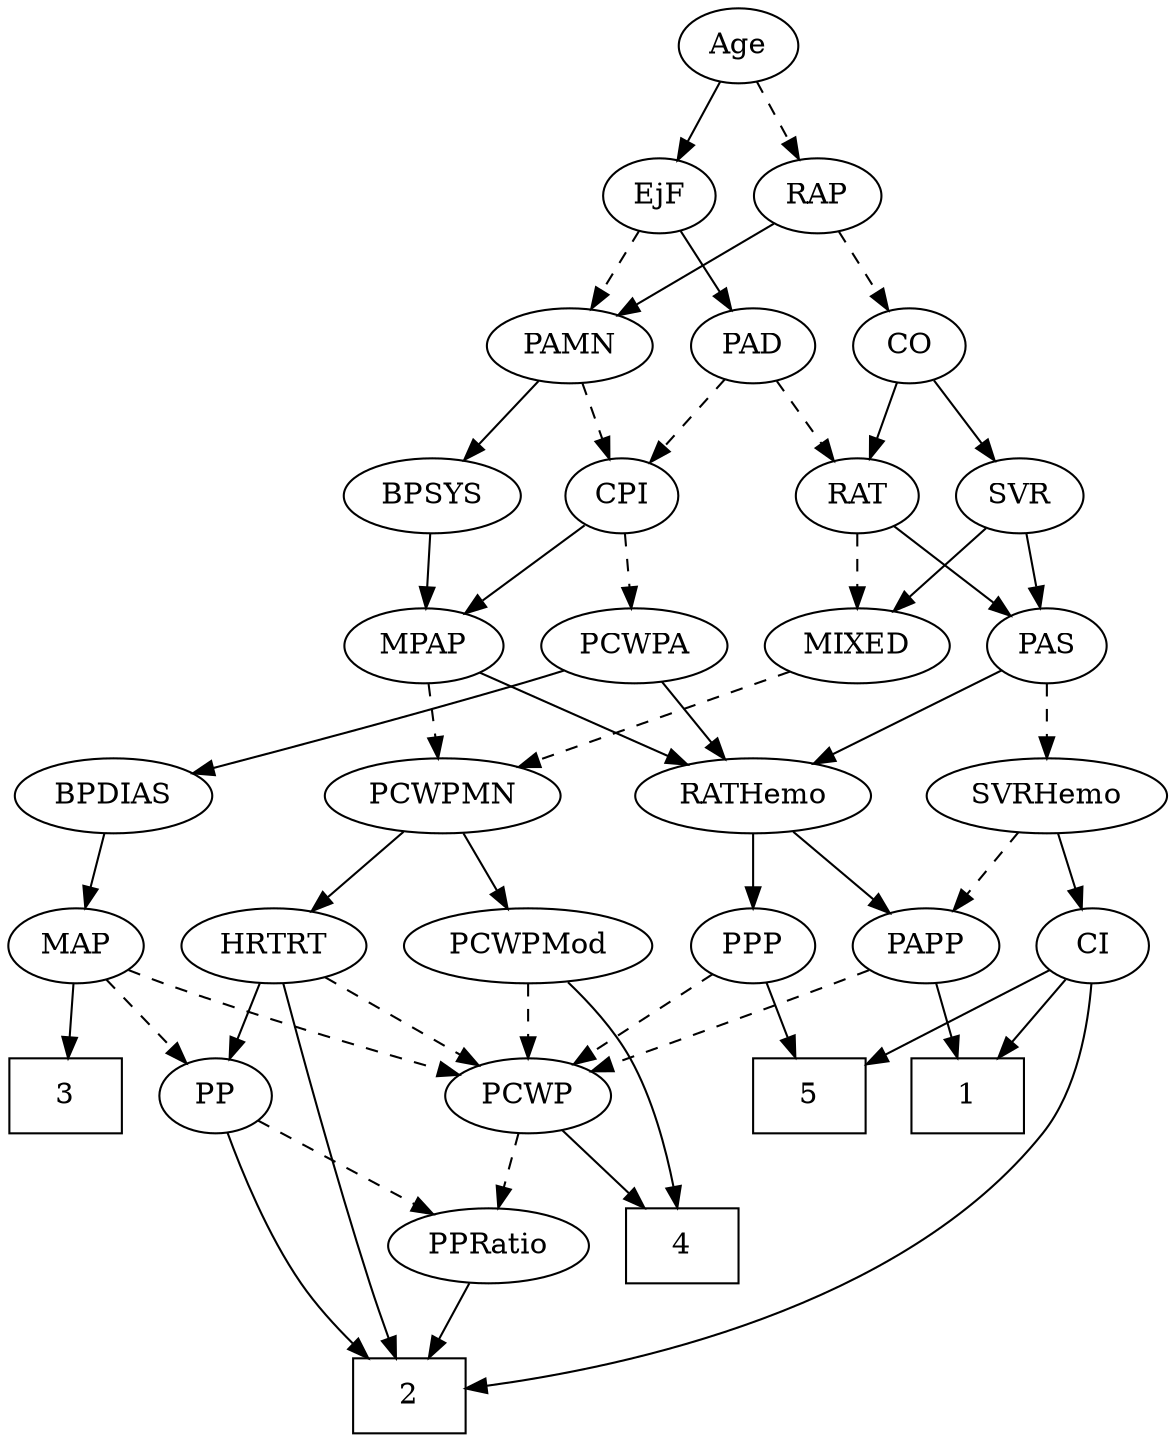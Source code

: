 strict digraph {
	graph [bb="0,0,508,684"];
	node [label="\N"];
	1	[height=0.5,
		pos="424,162",
		shape=box,
		width=0.75];
	2	[height=0.5,
		pos="133,18",
		shape=box,
		width=0.75];
	3	[height=0.5,
		pos="27,162",
		shape=box,
		width=0.75];
	4	[height=0.5,
		pos="261,90",
		shape=box,
		width=0.75];
	5	[height=0.5,
		pos="351,162",
		shape=box,
		width=0.75];
	Age	[height=0.5,
		pos="219,666",
		width=0.75];
	EjF	[height=0.5,
		pos="183,594",
		width=0.75];
	Age -> EjF	[pos="e,191.3,611.15 210.65,648.76 206.29,640.28 200.85,629.71 195.96,620.2",
		style=solid];
	RAP	[height=0.5,
		pos="256,594",
		width=0.77632];
	Age -> RAP	[pos="e,247.46,611.15 227.58,648.76 232.06,640.28 237.65,629.71 242.68,620.2",
		style=dashed];
	PAD	[height=0.5,
		pos="137,522",
		width=0.79437];
	EjF -> PAD	[pos="e,147.4,538.82 172.56,577.12 166.8,568.34 159.52,557.26 153.04,547.42",
		style=solid];
	PAMN	[height=0.5,
		pos="220,522",
		width=1.011];
	EjF -> PAMN	[pos="e,211.21,539.63 191.58,576.76 196,568.4 201.49,558.02 206.47,548.61",
		style=dashed];
	CO	[height=0.5,
		pos="303,522",
		width=0.75];
	RAP -> CO	[pos="e,292.38,538.82 266.67,577.12 272.55,568.34 279.99,557.26 286.61,547.42",
		style=dashed];
	RAP -> PAMN	[pos="e,228.55,539.63 247.65,576.76 243.35,568.4 238.01,558.02 233.17,548.61",
		style=solid];
	MIXED	[height=0.5,
		pos="303,378",
		width=1.1193];
	PCWPMN	[height=0.5,
		pos="210,306",
		width=1.3902];
	MIXED -> PCWPMN	[pos="e,230.66,322.55 283.28,362.15 270.35,352.43 253.24,339.54 238.8,328.68",
		style=dashed];
	MPAP	[height=0.5,
		pos="210,378",
		width=0.97491];
	RATHemo	[height=0.5,
		pos="327,306",
		width=1.3721];
	MPAP -> RATHemo	[pos="e,302.26,321.8 232.01,363.83 249.34,353.46 273.8,338.83 293.55,327.01",
		style=solid];
	MPAP -> PCWPMN	[pos="e,210,324.1 210,359.7 210,351.98 210,342.71 210,334.11",
		style=dashed];
	BPSYS	[height=0.5,
		pos="220,450",
		width=1.0471];
	BPSYS -> MPAP	[pos="e,212.44,396.1 217.53,431.7 216.43,423.98 215.1,414.71 213.87,406.11",
		style=solid];
	CPI	[height=0.5,
		pos="137,450",
		width=0.75];
	PAD -> CPI	[pos="e,137,468.1 137,503.7 137,495.98 137,486.71 137,478.11",
		style=dashed];
	RAT	[height=0.5,
		pos="303,450",
		width=0.75827];
	PAD -> RAT	[pos="e,281.41,461.49 159.43,510.75 164.53,508.48 169.93,506.12 175,504 215.5,487.03 226.68,485.38 267,468 268.61,467.3 270.26,466.58 \
271.92,465.84",
		style=dashed];
	CO -> RAT	[pos="e,303,468.1 303,503.7 303,495.98 303,486.71 303,478.11",
		style=solid];
	SVR	[height=0.5,
		pos="376,450",
		width=0.77632];
	CO -> SVR	[pos="e,361,465.38 317.77,506.83 328.09,496.94 342.06,483.55 353.73,472.36",
		style=solid];
	PAS	[height=0.5,
		pos="388,378",
		width=0.75];
	PAS -> RATHemo	[pos="e,341.2,323.29 375.06,362.15 367.15,353.07 356.84,341.24 347.8,330.87",
		style=solid];
	SVRHemo	[height=0.5,
		pos="444,306",
		width=1.3902];
	PAS -> SVRHemo	[pos="e,430.7,323.63 400.15,361.81 407.19,353.02 416.22,341.73 424.25,331.69",
		style=dashed];
	PAMN -> BPSYS	[pos="e,220,468.1 220,503.7 220,495.98 220,486.71 220,478.11",
		style=solid];
	PAMN -> CPI	[pos="e,153.17,464.64 202.4,506.15 190.34,495.98 174.2,482.37 160.97,471.21",
		style=dashed];
	PPP	[height=0.5,
		pos="327,234",
		width=0.75];
	RATHemo -> PPP	[pos="e,327,252.1 327,287.7 327,279.98 327,270.71 327,262.11",
		style=solid];
	PAPP	[height=0.5,
		pos="404,234",
		width=0.88464];
	RATHemo -> PAPP	[pos="e,387.91,249.63 344.47,289.12 355.07,279.48 368.74,267.06 380.3,256.54",
		style=solid];
	CPI -> MPAP	[pos="e,194.24,394.11 151.77,434.83 161.79,425.23 175.25,412.33 186.7,401.34",
		style=solid];
	PCWPA	[height=0.5,
		pos="115,378",
		width=1.1555];
	CPI -> PCWPA	[pos="e,120.43,396.28 131.67,432.05 129.22,424.26 126.26,414.82 123.51,406.08",
		style=dashed];
	RAT -> MIXED	[pos="e,303,396.1 303,431.7 303,423.98 303,414.71 303,406.11",
		style=dashed];
	RAT -> PAS	[pos="e,371.66,392.46 319.39,435.5 331.97,425.14 349.54,410.67 363.75,398.97",
		style=solid];
	SVR -> MIXED	[pos="e,319.38,394.7 360.87,434.5 351.03,425.06 337.99,412.56 326.78,401.81",
		style=solid];
	SVR -> PAS	[pos="e,385.04,396.28 378.9,432.05 380.23,424.35 381.82,415.03 383.31,406.36",
		style=solid];
	PCWPMod	[height=0.5,
		pos="230,234",
		width=1.4443];
	PCWPMod -> 4	[pos="e,268.32,108.22 248.56,216.84 258.14,207.23 268.88,194.17 274,180 281.26,159.89 277.04,135.84 271.54,117.81",
		style=solid];
	PCWP	[height=0.5,
		pos="230,162",
		width=0.97491];
	PCWPMod -> PCWP	[pos="e,230,180.1 230,215.7 230,207.98 230,198.71 230,190.11",
		style=dashed];
	PCWPA -> RATHemo	[pos="e,291.5,318.65 146.82,366.37 153.17,364.26 159.8,362.05 166,360 205.11,347.04 249.6,332.41 281.89,321.8",
		style=solid];
	BPDIAS	[height=0.5,
		pos="66,306",
		width=1.1735];
	PCWPA -> BPDIAS	[pos="e,77.529,323.47 103.39,360.41 97.407,351.87 89.995,341.28 83.351,331.79",
		style=solid];
	PCWPMN -> PCWPMod	[pos="e,225.06,252.28 214.84,288.05 217.07,280.26 219.77,270.82 222.26,262.08",
		style=solid];
	HRTRT	[height=0.5,
		pos="120,234",
		width=1.1013];
	PCWPMN -> HRTRT	[pos="e,139.3,250.01 190.03,289.46 177.5,279.72 161.19,267.04 147.46,256.36",
		style=solid];
	CI	[height=0.5,
		pos="481,234",
		width=0.75];
	SVRHemo -> CI	[pos="e,472.38,251.31 452.96,288.05 457.34,279.77 462.7,269.62 467.56,260.42",
		style=solid];
	SVRHemo -> PAPP	[pos="e,413.32,251.31 434.32,288.05 429.53,279.68 423.66,269.4 418.36,260.13",
		style=dashed];
	MAP	[height=0.5,
		pos="32,234",
		width=0.84854];
	BPDIAS -> MAP	[pos="e,40.155,251.79 57.77,288.05 53.802,279.89 48.957,269.91 44.543,260.82",
		style=solid];
	MAP -> 3	[pos="e,28.222,180.1 30.764,215.7 30.213,207.98 29.551,198.71 28.937,190.11",
		style=solid];
	PP	[height=0.5,
		pos="99,162",
		width=0.75];
	MAP -> PP	[pos="e,84.95,177.68 46.538,217.81 55.705,208.23 67.697,195.7 77.901,185.04",
		style=dashed];
	MAP -> PCWP	[pos="e,200.42,171.99 55.786,222.23 60.778,220.08 66.035,217.91 71,216 111.38,200.51 158.46,185.14 190.86,174.97",
		style=dashed];
	PP -> 2	[pos="e,105.63,28.33 81.383,147.86 70.05,138.25 56.303,124.1 50,108 44.168,93.101 42.312,86.032 50,72 59.913,53.909 78.919,41.098 96.244,\
32.608",
		style=solid];
	PPRatio	[height=0.5,
		pos="99,90",
		width=1.1013];
	PP -> PPRatio	[pos="e,99,108.1 99,143.7 99,135.98 99,126.71 99,118.11",
		style=dashed];
	PPP -> 5	[pos="e,345.08,180.28 332.81,216.05 335.51,208.18 338.79,198.62 341.81,189.79",
		style=solid];
	PPP -> PCWP	[pos="e,249.68,177.2 309.21,220.16 294.86,209.81 274.43,195.06 257.91,183.14",
		style=dashed];
	PPRatio -> 2	[pos="e,124.61,36.275 107.23,72.055 111.1,64.091 115.8,54.411 120.12,45.51",
		style=solid];
	PCWP -> 4	[pos="e,253.35,108.28 237.5,144.05 241.03,136.09 245.32,126.41 249.26,117.51",
		style=solid];
	PCWP -> PPRatio	[pos="e,124,104.36 206.58,148.49 186.14,137.56 156.22,121.58 133.12,109.23",
		style=dashed];
	CI -> 1	[pos="e,437.95,180.13 468.63,217.81 461.57,209.14 452.54,198.05 444.45,188.12",
		style=solid];
	CI -> 2	[pos="e,160.04,20.734 481.3,215.95 480.76,196.43 477.04,164.51 460,144 385.53,54.366 239.17,28.879 170.39,21.731",
		style=solid];
	CI -> 5	[pos="e,378.41,177.76 460.69,222.06 441.14,211.54 411.15,195.39 387.47,182.64",
		style=solid];
	PAPP -> 1	[pos="e,419.06,180.28 408.84,216.05 411.07,208.26 413.77,198.82 416.26,190.08",
		style=solid];
	PAPP -> PCWP	[pos="e,257.05,173.65 378.87,222.52 373.63,220.35 368.14,218.09 363,216 330.39,202.74 293.16,187.94 266.4,177.35",
		style=dashed];
	HRTRT -> 2	[pos="e,139.24,36.407 126.43,216.14 136.79,186.89 155.33,124.83 148,72 146.82,63.475 144.61,54.394 142.25,46.201",
		style=solid];
	HRTRT -> PP	[pos="e,104.04,179.79 114.92,216.05 112.52,208.06 109.6,198.33 106.92,189.4",
		style=solid];
	HRTRT -> PCWP	[pos="e,208.79,176.5 142,219 158.7,208.37 181.85,193.64 200.21,181.96",
		style=dashed];
}
